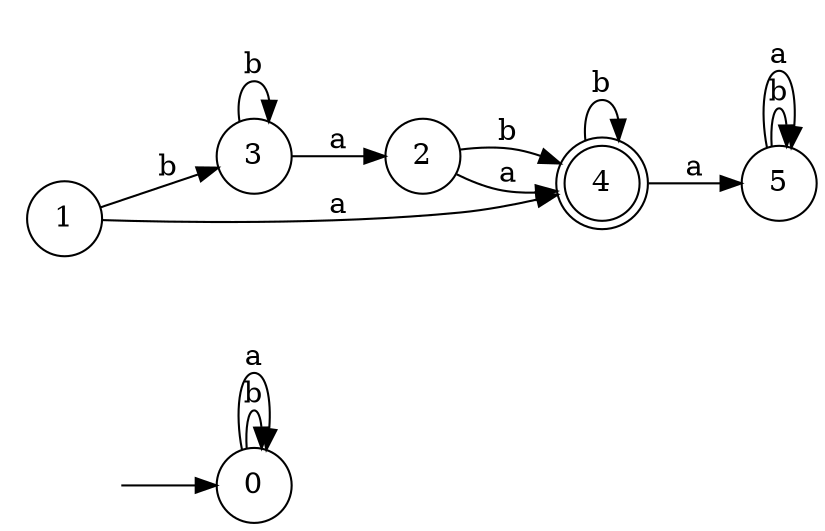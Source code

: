 digraph {
  rankdir=LR;
  0 [label="0", shape = circle];
  0 -> 0 [label="b"];
  0 -> 0 [label="a"];
  1 [label="1", shape = circle];
  1 -> 3 [label="b"];
  1 -> 4 [label="a"];
  2 [label="2", shape = circle];
  2 -> 4 [label="b"];
  2 -> 4 [label="a"];
  3 [label="3", shape = circle];
  3 -> 3 [label="b"];
  3 -> 2 [label="a"];
  4 [label="4", shape = doublecircle];
  4 -> 4 [label="b"];
  4 -> 5 [label="a"];
  5 [label="5", shape = circle];
  5 -> 5 [label="b"];
  5 -> 5 [label="a"];
  6 [label="", shape = plaintext];
  6 -> 0 [label=""];
}
